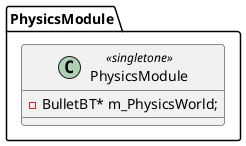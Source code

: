@startuml
package PhysicsModule
{
    class PhysicsModule <<singletone>>
    {
        -BulletBT* m_PhysicsWorld;
    }
}
@enduml